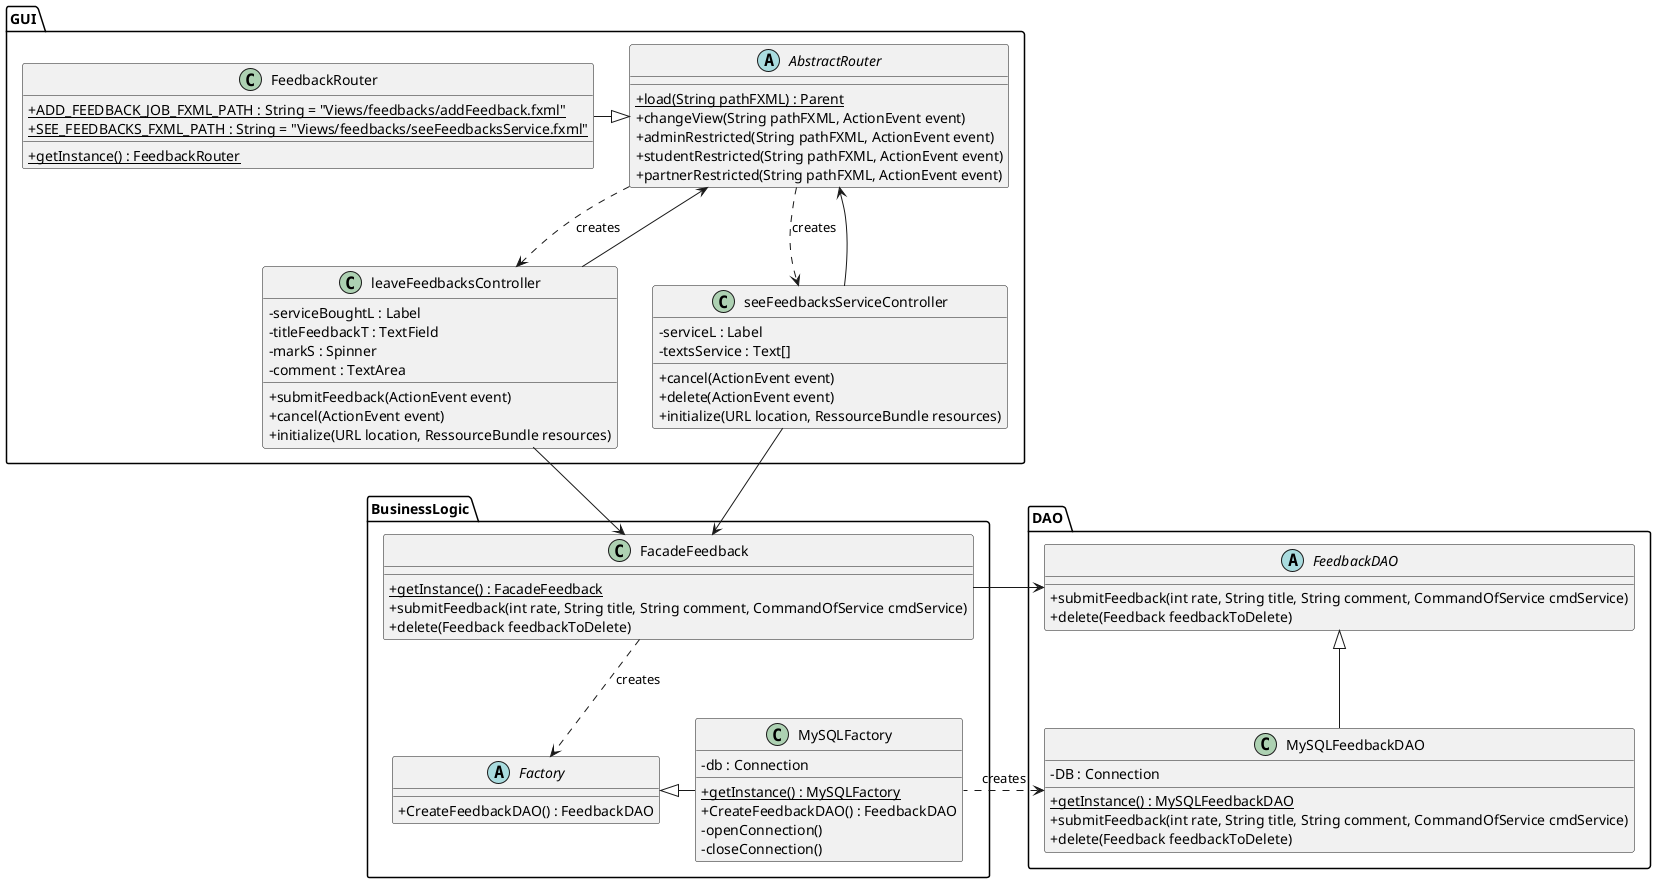 @startuml
skinparam classAttributeIconSize 0

package GUI{
    abstract class AbstractRouter{
        + {static} load(String pathFXML) : Parent
        + changeView(String pathFXML, ActionEvent event)
        + adminRestricted(String pathFXML, ActionEvent event)
        + studentRestricted(String pathFXML, ActionEvent event)
        + partnerRestricted(String pathFXML, ActionEvent event)
    }

    class FeedbackRouter{
        + {static} ADD_FEEDBACK_JOB_FXML_PATH : String = "Views/feedbacks/addFeedback.fxml"
        + {static} SEE_FEEDBACKS_FXML_PATH : String = "Views/feedbacks/seeFeedbacksService.fxml"
        + {static} getInstance() : FeedbackRouter

    }

    class leaveFeedbacksController{
        - serviceBoughtL : Label
        - titleFeedbackT : TextField
        - markS : Spinner
        - comment : TextArea
        + submitFeedback(ActionEvent event)
        + cancel(ActionEvent event)
        + initialize(URL location, RessourceBundle resources)
    }

    class seeFeedbacksServiceController{
        - serviceL : Label
        - textsService : Text[]
        + cancel(ActionEvent event)
        + delete(ActionEvent event)
        + initialize(URL location, RessourceBundle resources)
    }

    FeedbackRouter -right-|> AbstractRouter

    leaveFeedbacksController --> AbstractRouter
    seeFeedbacksServiceController --> AbstractRouter

    AbstractRouter ..> leaveFeedbacksController : creates
    AbstractRouter ..> seeFeedbacksServiceController : creates
}

package BusinessLogic{
    class FacadeFeedback{
        + {static} getInstance() : FacadeFeedback
        + submitFeedback(int rate, String title, String comment, CommandOfService cmdService)
        + delete(Feedback feedbackToDelete)
    }

    abstract class Factory{
        + CreateFeedbackDAO() : FeedbackDAO
    }

    class MySQLFactory{
        - db : Connection
        + {static} getInstance() : MySQLFactory
        + CreateFeedbackDAO() : FeedbackDAO
        - openConnection()
        - closeConnection()
    }

    leaveFeedbacksController --> FacadeFeedback
    seeFeedbacksServiceController --> FacadeFeedback

    FacadeFeedback ..> Factory  : creates
    MySQLFactory -left-|> Factory
}

package DAO{
    abstract class FeedbackDAO{
        + submitFeedback(int rate, String title, String comment, CommandOfService cmdService)
        + delete(Feedback feedbackToDelete)
    }

    class MySQLFeedbackDAO{
        - DB : Connection
        + {static} getInstance() : MySQLFeedbackDAO
        + submitFeedback(int rate, String title, String comment, CommandOfService cmdService)
        + delete(Feedback feedbackToDelete)
    }

    MySQLFeedbackDAO -up-|> FeedbackDAO
    FeedbackDAO <-right- FacadeFeedback

    MySQLFeedbackDAO <.right. MySQLFactory : creates

}

@enduml